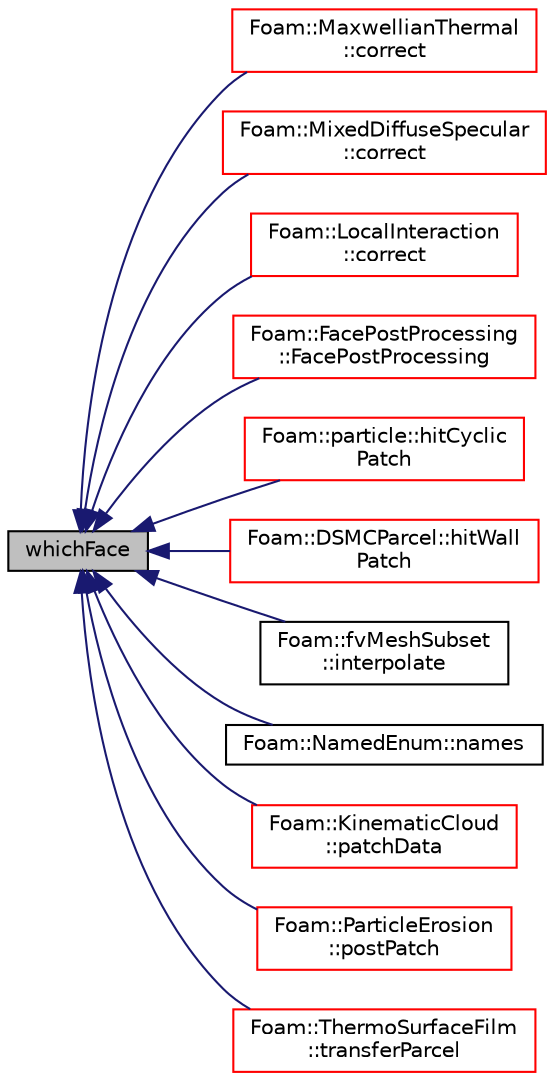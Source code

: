 digraph "whichFace"
{
  bgcolor="transparent";
  edge [fontname="Helvetica",fontsize="10",labelfontname="Helvetica",labelfontsize="10"];
  node [fontname="Helvetica",fontsize="10",shape=record];
  rankdir="LR";
  Node1 [label="whichFace",height=0.2,width=0.4,color="black", fillcolor="grey75", style="filled", fontcolor="black"];
  Node1 -> Node2 [dir="back",color="midnightblue",fontsize="10",style="solid",fontname="Helvetica"];
  Node2 [label="Foam::MaxwellianThermal\l::correct",height=0.2,width=0.4,color="red",URL="$a01491.html#a881dca43d304d4d744b6e48dac4439b1",tooltip="Apply wall correction. "];
  Node1 -> Node3 [dir="back",color="midnightblue",fontsize="10",style="solid",fontname="Helvetica"];
  Node3 [label="Foam::MixedDiffuseSpecular\l::correct",height=0.2,width=0.4,color="red",URL="$a01550.html#a881dca43d304d4d744b6e48dac4439b1",tooltip="Apply wall correction. "];
  Node1 -> Node4 [dir="back",color="midnightblue",fontsize="10",style="solid",fontname="Helvetica"];
  Node4 [label="Foam::LocalInteraction\l::correct",height=0.2,width=0.4,color="red",URL="$a01409.html#aa1b559cf24cdec3d37b45e290079352d",tooltip="Apply velocity correction. "];
  Node1 -> Node5 [dir="back",color="midnightblue",fontsize="10",style="solid",fontname="Helvetica"];
  Node5 [label="Foam::FacePostProcessing\l::FacePostProcessing",height=0.2,width=0.4,color="red",URL="$a00741.html#ada8bf2fb634a22e3abfd39a829f2f8c1",tooltip="Construct from dictionary. "];
  Node1 -> Node6 [dir="back",color="midnightblue",fontsize="10",style="solid",fontname="Helvetica"];
  Node6 [label="Foam::particle::hitCyclic\lPatch",height=0.2,width=0.4,color="red",URL="$a01817.html#a18d4a8f6e9443b58d4ba678034d03d19",tooltip="Overridable function to handle the particle hitting a cyclicPatch. "];
  Node1 -> Node7 [dir="back",color="midnightblue",fontsize="10",style="solid",fontname="Helvetica"];
  Node7 [label="Foam::DSMCParcel::hitWall\lPatch",height=0.2,width=0.4,color="red",URL="$a00591.html#a2f016956a18640904586b7df825867c8",tooltip="Overridable function to handle the particle hitting a wallPatch. "];
  Node1 -> Node8 [dir="back",color="midnightblue",fontsize="10",style="solid",fontname="Helvetica"];
  Node8 [label="Foam::fvMeshSubset\l::interpolate",height=0.2,width=0.4,color="black",URL="$a00898.html#a7a1011c285c391c390e0c7e59604f675",tooltip="Map surface field. Optionally negates value if flipping. "];
  Node1 -> Node9 [dir="back",color="midnightblue",fontsize="10",style="solid",fontname="Helvetica"];
  Node9 [label="Foam::NamedEnum::names",height=0.2,width=0.4,color="black",URL="$a01608.html#a7350da3a0edd92cd11e6c479c9967dc8"];
  Node1 -> Node10 [dir="back",color="midnightblue",fontsize="10",style="solid",fontname="Helvetica"];
  Node10 [label="Foam::KinematicCloud\l::patchData",height=0.2,width=0.4,color="red",URL="$a01260.html#a0c664da22844eec71d883eb499f5f1b9",tooltip="Calculate the patch normal and velocity to interact with,. "];
  Node1 -> Node11 [dir="back",color="midnightblue",fontsize="10",style="solid",fontname="Helvetica"];
  Node11 [label="Foam::ParticleErosion\l::postPatch",height=0.2,width=0.4,color="red",URL="$a01819.html#a77147582d9be96def68967af52d9784b",tooltip="Post-patch hook. "];
  Node1 -> Node12 [dir="back",color="midnightblue",fontsize="10",style="solid",fontname="Helvetica"];
  Node12 [label="Foam::ThermoSurfaceFilm\l::transferParcel",height=0.2,width=0.4,color="red",URL="$a02690.html#af3f1c3e45a0819d21913ec81e6de7525",tooltip="Transfer parcel from cloud to surface film. "];
}
